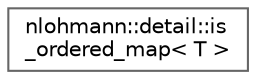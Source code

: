 digraph "Graphical Class Hierarchy"
{
 // LATEX_PDF_SIZE
  bgcolor="transparent";
  edge [fontname=Helvetica,fontsize=10,labelfontname=Helvetica,labelfontsize=10];
  node [fontname=Helvetica,fontsize=10,shape=box,height=0.2,width=0.4];
  rankdir="LR";
  Node0 [id="Node000000",label="nlohmann::detail::is\l_ordered_map\< T \>",height=0.2,width=0.4,color="grey40", fillcolor="white", style="filled",URL="$structnlohmann_1_1detail_1_1is__ordered__map.html",tooltip=" "];
}
